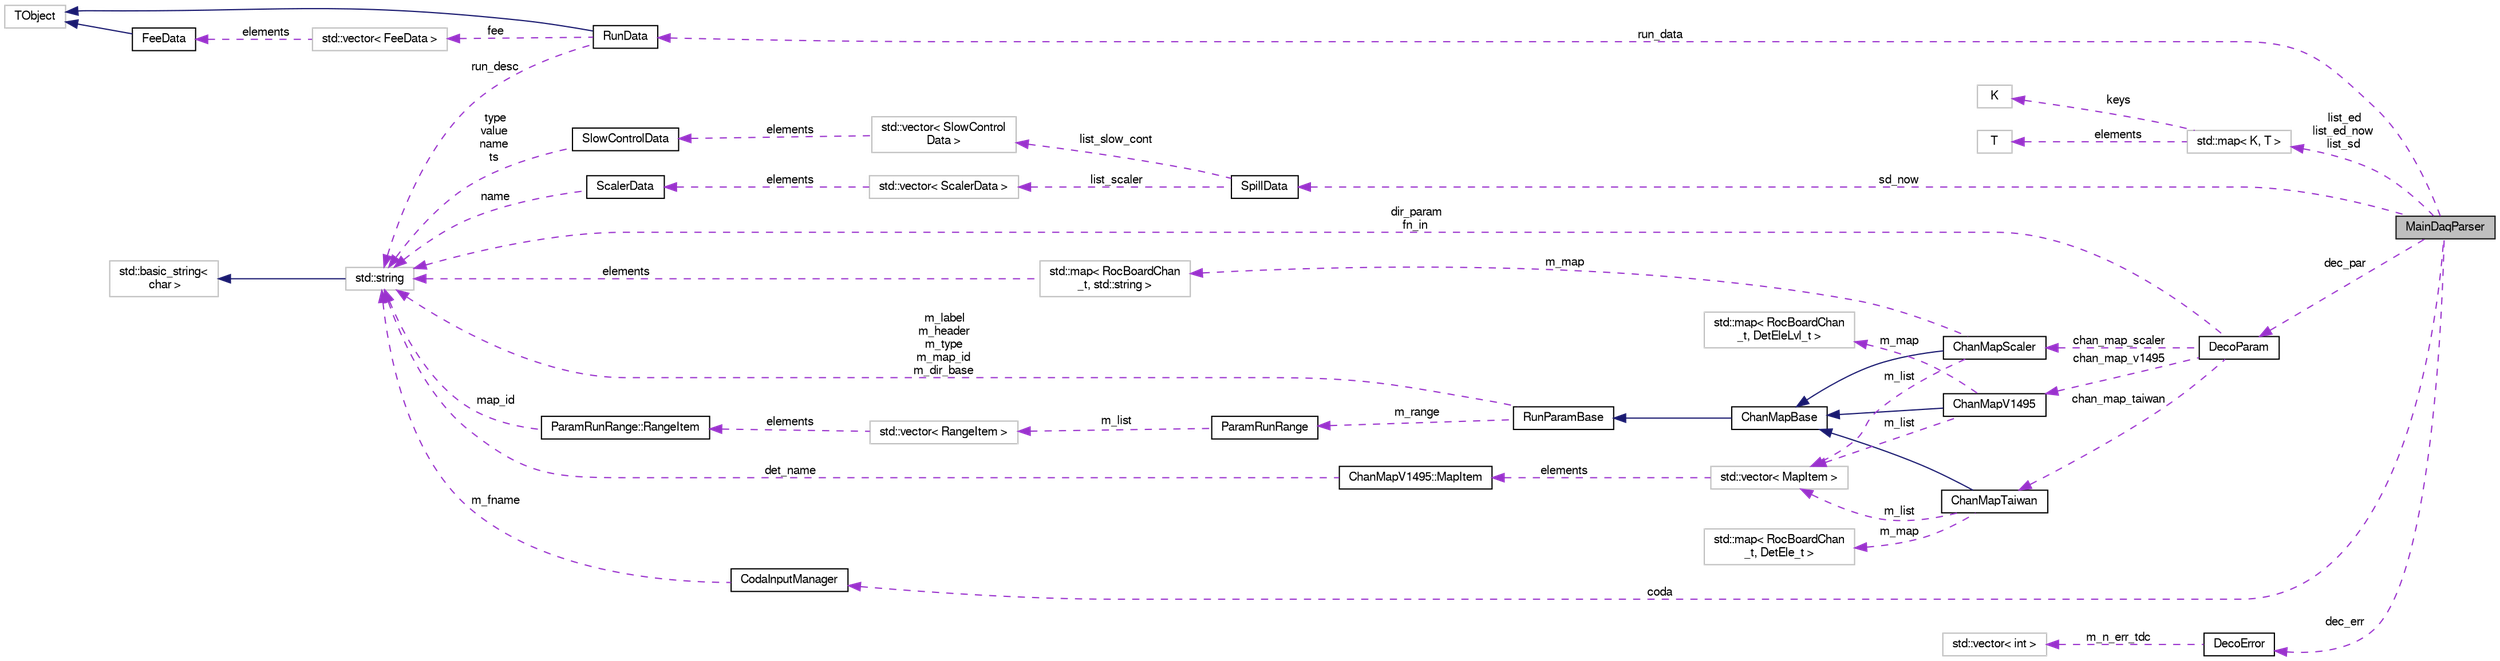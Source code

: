 digraph "MainDaqParser"
{
  bgcolor="transparent";
  edge [fontname="FreeSans",fontsize="10",labelfontname="FreeSans",labelfontsize="10"];
  node [fontname="FreeSans",fontsize="10",shape=record];
  rankdir="LR";
  Node1 [label="MainDaqParser",height=0.2,width=0.4,color="black", fillcolor="grey75", style="filled" fontcolor="black"];
  Node2 -> Node1 [dir="back",color="darkorchid3",fontsize="10",style="dashed",label=" run_data" ,fontname="FreeSans"];
  Node2 [label="RunData",height=0.2,width=0.4,color="black",URL="$d0/d64/structRunData.html"];
  Node3 -> Node2 [dir="back",color="midnightblue",fontsize="10",style="solid",fontname="FreeSans"];
  Node3 [label="TObject",height=0.2,width=0.4,color="grey75"];
  Node4 -> Node2 [dir="back",color="darkorchid3",fontsize="10",style="dashed",label=" run_desc" ,fontname="FreeSans"];
  Node4 [label="std::string",height=0.2,width=0.4,color="grey75",tooltip="STL class. "];
  Node5 -> Node4 [dir="back",color="midnightblue",fontsize="10",style="solid",fontname="FreeSans"];
  Node5 [label="std::basic_string\<\l char \>",height=0.2,width=0.4,color="grey75",tooltip="STL class. "];
  Node6 -> Node2 [dir="back",color="darkorchid3",fontsize="10",style="dashed",label=" fee" ,fontname="FreeSans"];
  Node6 [label="std::vector\< FeeData \>",height=0.2,width=0.4,color="grey75"];
  Node7 -> Node6 [dir="back",color="darkorchid3",fontsize="10",style="dashed",label=" elements" ,fontname="FreeSans"];
  Node7 [label="FeeData",height=0.2,width=0.4,color="black",URL="$d1/df2/structFeeData.html"];
  Node3 -> Node7 [dir="back",color="midnightblue",fontsize="10",style="solid",fontname="FreeSans"];
  Node8 -> Node1 [dir="back",color="darkorchid3",fontsize="10",style="dashed",label=" coda" ,fontname="FreeSans"];
  Node8 [label="CodaInputManager",height=0.2,width=0.4,color="black",URL="$d9/de8/classCodaInputManager.html"];
  Node4 -> Node8 [dir="back",color="darkorchid3",fontsize="10",style="dashed",label=" m_fname" ,fontname="FreeSans"];
  Node9 -> Node1 [dir="back",color="darkorchid3",fontsize="10",style="dashed",label=" list_ed\nlist_ed_now\nlist_sd" ,fontname="FreeSans"];
  Node9 [label="std::map\< K, T \>",height=0.2,width=0.4,color="grey75",tooltip="STL class. "];
  Node10 -> Node9 [dir="back",color="darkorchid3",fontsize="10",style="dashed",label=" keys" ,fontname="FreeSans"];
  Node10 [label="K",height=0.2,width=0.4,color="grey75"];
  Node11 -> Node9 [dir="back",color="darkorchid3",fontsize="10",style="dashed",label=" elements" ,fontname="FreeSans"];
  Node11 [label="T",height=0.2,width=0.4,color="grey75"];
  Node12 -> Node1 [dir="back",color="darkorchid3",fontsize="10",style="dashed",label=" dec_par" ,fontname="FreeSans"];
  Node12 [label="DecoParam",height=0.2,width=0.4,color="black",URL="$d3/df0/structDecoParam.html"];
  Node13 -> Node12 [dir="back",color="darkorchid3",fontsize="10",style="dashed",label=" chan_map_scaler" ,fontname="FreeSans"];
  Node13 [label="ChanMapScaler",height=0.2,width=0.4,color="black",URL="$d9/d1d/classChanMapScaler.html"];
  Node14 -> Node13 [dir="back",color="midnightblue",fontsize="10",style="solid",fontname="FreeSans"];
  Node14 [label="ChanMapBase",height=0.2,width=0.4,color="black",URL="$df/d77/classChanMapBase.html"];
  Node15 -> Node14 [dir="back",color="midnightblue",fontsize="10",style="solid",fontname="FreeSans"];
  Node15 [label="RunParamBase",height=0.2,width=0.4,color="black",URL="$db/d8a/classRunParamBase.html"];
  Node4 -> Node15 [dir="back",color="darkorchid3",fontsize="10",style="dashed",label=" m_label\nm_header\nm_type\nm_map_id\nm_dir_base" ,fontname="FreeSans"];
  Node16 -> Node15 [dir="back",color="darkorchid3",fontsize="10",style="dashed",label=" m_range" ,fontname="FreeSans"];
  Node16 [label="ParamRunRange",height=0.2,width=0.4,color="black",URL="$d0/d0d/classParamRunRange.html"];
  Node17 -> Node16 [dir="back",color="darkorchid3",fontsize="10",style="dashed",label=" m_list" ,fontname="FreeSans"];
  Node17 [label="std::vector\< RangeItem \>",height=0.2,width=0.4,color="grey75"];
  Node18 -> Node17 [dir="back",color="darkorchid3",fontsize="10",style="dashed",label=" elements" ,fontname="FreeSans"];
  Node18 [label="ParamRunRange::RangeItem",height=0.2,width=0.4,color="black",URL="$dd/d8c/structParamRunRange_1_1RangeItem.html"];
  Node4 -> Node18 [dir="back",color="darkorchid3",fontsize="10",style="dashed",label=" map_id" ,fontname="FreeSans"];
  Node19 -> Node13 [dir="back",color="darkorchid3",fontsize="10",style="dashed",label=" m_list" ,fontname="FreeSans"];
  Node19 [label="std::vector\< MapItem \>",height=0.2,width=0.4,color="grey75"];
  Node20 -> Node19 [dir="back",color="darkorchid3",fontsize="10",style="dashed",label=" elements" ,fontname="FreeSans"];
  Node20 [label="ChanMapV1495::MapItem",height=0.2,width=0.4,color="black",URL="$d4/d07/structChanMapV1495_1_1MapItem.html"];
  Node4 -> Node20 [dir="back",color="darkorchid3",fontsize="10",style="dashed",label=" det_name" ,fontname="FreeSans"];
  Node21 -> Node13 [dir="back",color="darkorchid3",fontsize="10",style="dashed",label=" m_map" ,fontname="FreeSans"];
  Node21 [label="std::map\< RocBoardChan\l_t, std::string \>",height=0.2,width=0.4,color="grey75"];
  Node4 -> Node21 [dir="back",color="darkorchid3",fontsize="10",style="dashed",label=" elements" ,fontname="FreeSans"];
  Node22 -> Node12 [dir="back",color="darkorchid3",fontsize="10",style="dashed",label=" chan_map_taiwan" ,fontname="FreeSans"];
  Node22 [label="ChanMapTaiwan",height=0.2,width=0.4,color="black",URL="$d3/d21/classChanMapTaiwan.html"];
  Node14 -> Node22 [dir="back",color="midnightblue",fontsize="10",style="solid",fontname="FreeSans"];
  Node23 -> Node22 [dir="back",color="darkorchid3",fontsize="10",style="dashed",label=" m_map" ,fontname="FreeSans"];
  Node23 [label="std::map\< RocBoardChan\l_t, DetEle_t \>",height=0.2,width=0.4,color="grey75"];
  Node19 -> Node22 [dir="back",color="darkorchid3",fontsize="10",style="dashed",label=" m_list" ,fontname="FreeSans"];
  Node24 -> Node12 [dir="back",color="darkorchid3",fontsize="10",style="dashed",label=" chan_map_v1495" ,fontname="FreeSans"];
  Node24 [label="ChanMapV1495",height=0.2,width=0.4,color="black",URL="$d2/d4f/classChanMapV1495.html"];
  Node14 -> Node24 [dir="back",color="midnightblue",fontsize="10",style="solid",fontname="FreeSans"];
  Node25 -> Node24 [dir="back",color="darkorchid3",fontsize="10",style="dashed",label=" m_map" ,fontname="FreeSans"];
  Node25 [label="std::map\< RocBoardChan\l_t, DetEleLvl_t \>",height=0.2,width=0.4,color="grey75"];
  Node19 -> Node24 [dir="back",color="darkorchid3",fontsize="10",style="dashed",label=" m_list" ,fontname="FreeSans"];
  Node4 -> Node12 [dir="back",color="darkorchid3",fontsize="10",style="dashed",label=" dir_param\nfn_in" ,fontname="FreeSans"];
  Node26 -> Node1 [dir="back",color="darkorchid3",fontsize="10",style="dashed",label=" sd_now" ,fontname="FreeSans"];
  Node26 [label="SpillData",height=0.2,width=0.4,color="black",URL="$d4/dbe/structSpillData.html"];
  Node27 -> Node26 [dir="back",color="darkorchid3",fontsize="10",style="dashed",label=" list_scaler" ,fontname="FreeSans"];
  Node27 [label="std::vector\< ScalerData \>",height=0.2,width=0.4,color="grey75"];
  Node28 -> Node27 [dir="back",color="darkorchid3",fontsize="10",style="dashed",label=" elements" ,fontname="FreeSans"];
  Node28 [label="ScalerData",height=0.2,width=0.4,color="black",URL="$dc/dac/structScalerData.html"];
  Node4 -> Node28 [dir="back",color="darkorchid3",fontsize="10",style="dashed",label=" name" ,fontname="FreeSans"];
  Node29 -> Node26 [dir="back",color="darkorchid3",fontsize="10",style="dashed",label=" list_slow_cont" ,fontname="FreeSans"];
  Node29 [label="std::vector\< SlowControl\lData \>",height=0.2,width=0.4,color="grey75"];
  Node30 -> Node29 [dir="back",color="darkorchid3",fontsize="10",style="dashed",label=" elements" ,fontname="FreeSans"];
  Node30 [label="SlowControlData",height=0.2,width=0.4,color="black",URL="$db/d49/structSlowControlData.html"];
  Node4 -> Node30 [dir="back",color="darkorchid3",fontsize="10",style="dashed",label=" type\nvalue\nname\nts" ,fontname="FreeSans"];
  Node31 -> Node1 [dir="back",color="darkorchid3",fontsize="10",style="dashed",label=" dec_err" ,fontname="FreeSans"];
  Node31 [label="DecoError",height=0.2,width=0.4,color="black",URL="$d3/d6b/classDecoError.html"];
  Node32 -> Node31 [dir="back",color="darkorchid3",fontsize="10",style="dashed",label=" m_n_err_tdc" ,fontname="FreeSans"];
  Node32 [label="std::vector\< int \>",height=0.2,width=0.4,color="grey75"];
}
